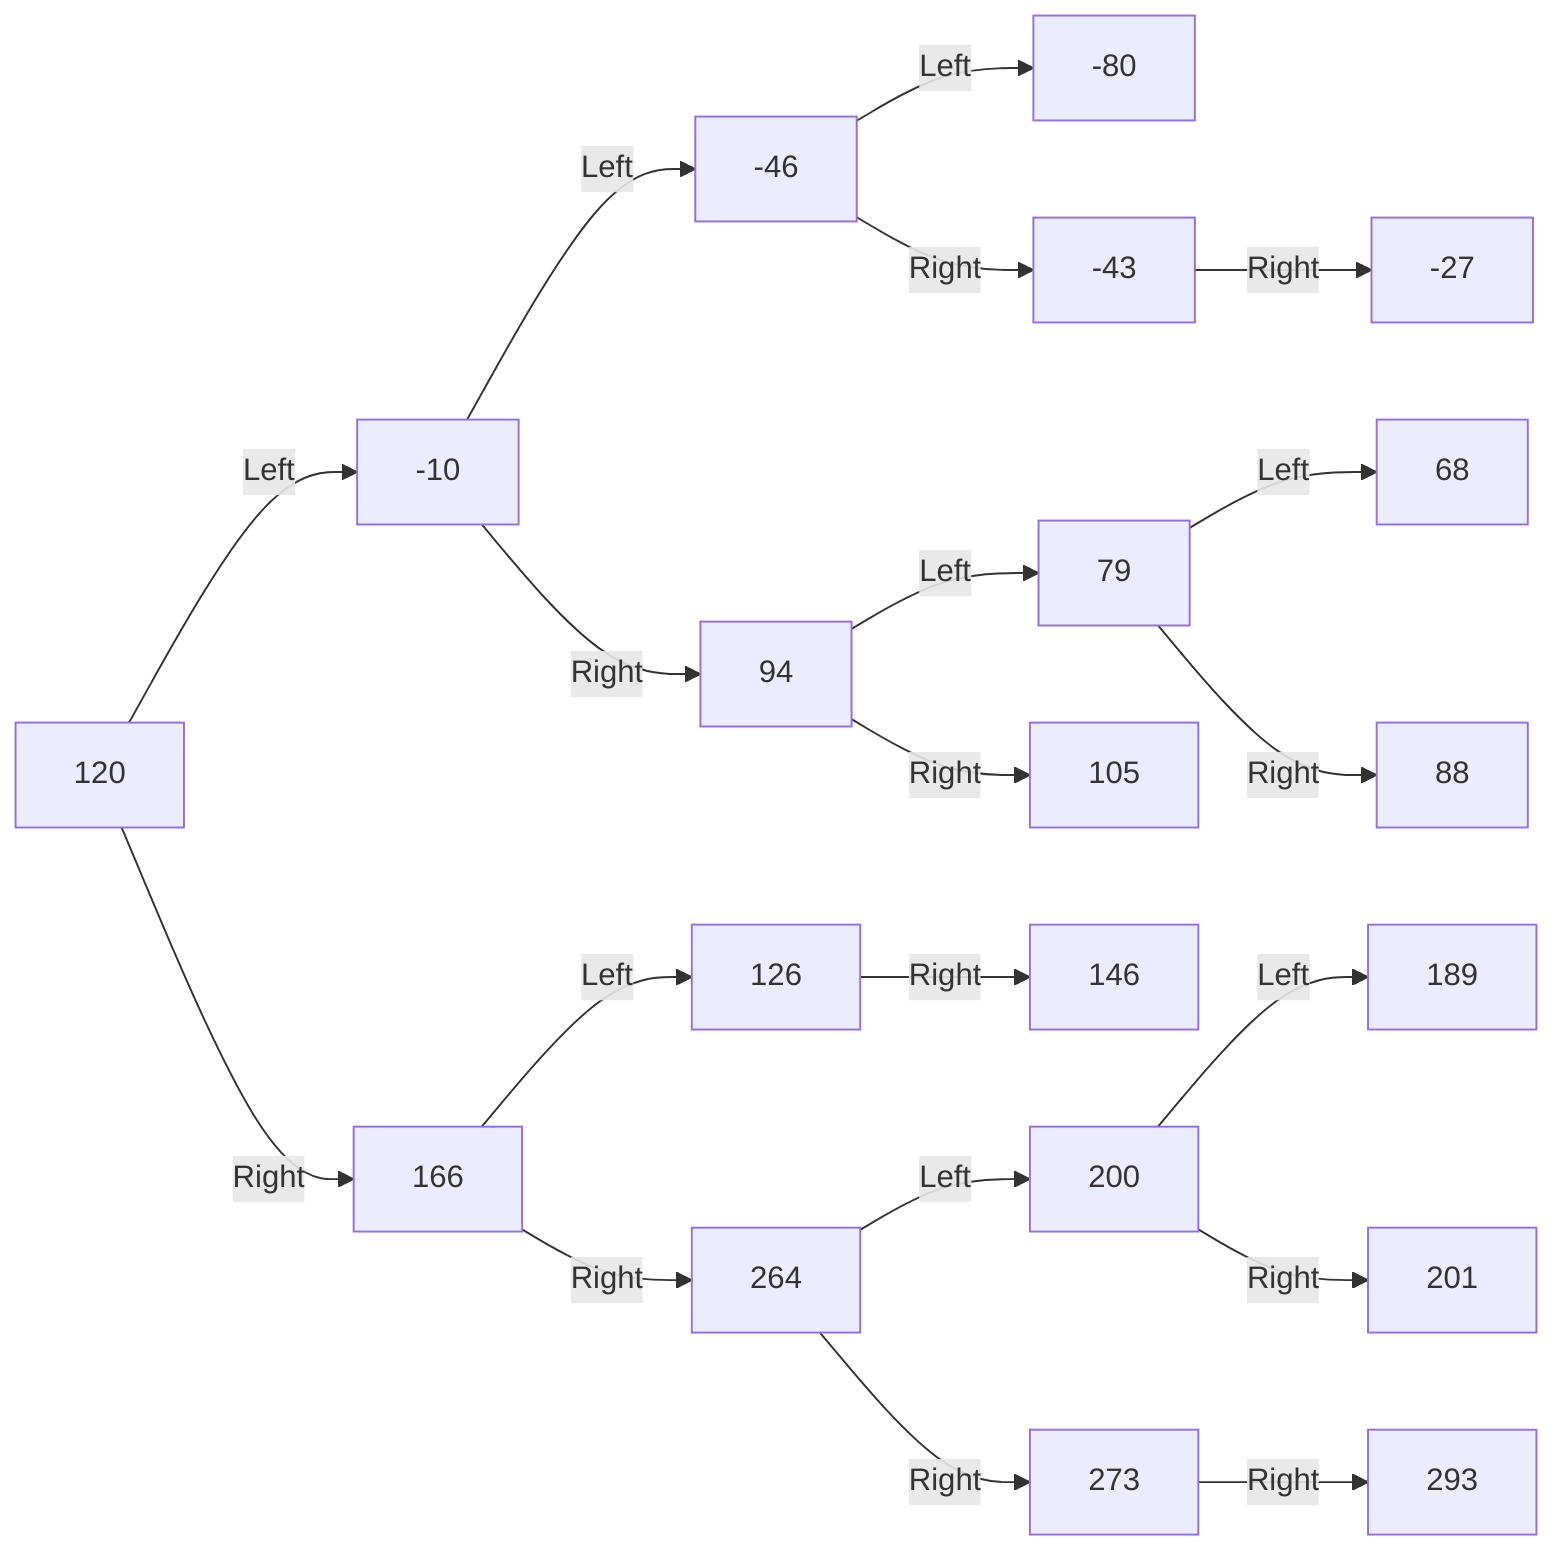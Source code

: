 graph LR
  Node1[ 120 ] -- Left --> Node10[ -10 ]
  Node10[ -10 ] -- Left --> Node100[ -46 ]
  Node100[ -46 ] -- Left --> Node1000[ -80 ]
  Node100[ -46 ] -- Right --> Node1001[ -43 ]
  Node1001[ -43 ] -- Right --> Node10011[ -27 ]
  Node10[ -10 ] -- Right --> Node101[ 94 ]
  Node101[ 94 ] -- Left --> Node1010[ 79 ]
  Node1010[ 79 ] -- Left --> Node10100[ 68 ]
  Node1010[ 79 ] -- Right --> Node10101[ 88 ]
  Node101[ 94 ] -- Right --> Node1011[ 105 ]
  Node1[ 120 ] -- Right --> Node11[ 166 ]
  Node11[ 166 ] -- Left --> Node110[ 126 ]
  Node110[ 126 ] -- Right --> Node1101[ 146 ]
  Node11[ 166 ] -- Right --> Node111[ 264 ]
  Node111[ 264 ] -- Left --> Node1110[ 200 ]
  Node1110[ 200 ] -- Left --> Node11100[ 189 ]
  Node1110[ 200 ] -- Right --> Node11101[ 201 ]
  Node111[ 264 ] -- Right --> Node1111[ 273 ]
  Node1111[ 273 ] -- Right --> Node11111[ 293 ]